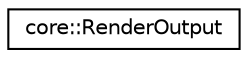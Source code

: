 digraph "Graphical Class Hierarchy"
{
 // LATEX_PDF_SIZE
  edge [fontname="Helvetica",fontsize="10",labelfontname="Helvetica",labelfontsize="10"];
  node [fontname="Helvetica",fontsize="10",shape=record];
  rankdir="LR";
  Node0 [label="core::RenderOutput",height=0.2,width=0.4,color="black", fillcolor="white", style="filled",URL="$d4/d54/structcore_1_1RenderOutput.html",tooltip=" "];
}
